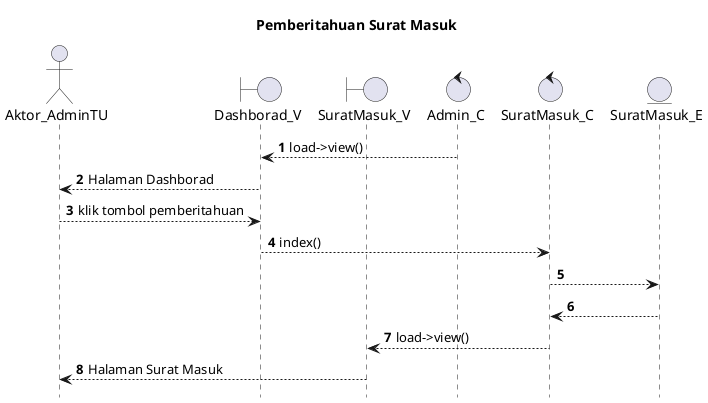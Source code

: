 @startuml

autonumber
hide footbox
title Pemberitahuan Surat Masuk

Actor Aktor_AdminTU
boundary Dashborad_V
boundary SuratMasuk_V
control Admin_C
control SuratMasuk_C
Entity SuratMasuk_E

Admin_C --> Dashborad_V: load->view()
Dashborad_V --> Aktor_AdminTU: Halaman Dashborad
Aktor_AdminTU --> Dashborad_V: klik tombol pemberitahuan
Dashborad_V --> SuratMasuk_C: index()
SuratMasuk_C --> SuratMasuk_E:
    
    SuratMasuk_E --> SuratMasuk_C:
    SuratMasuk_C --> SuratMasuk_V: load->view()
    SuratMasuk_V --> Aktor_AdminTU: Halaman Surat Masuk

@enduml